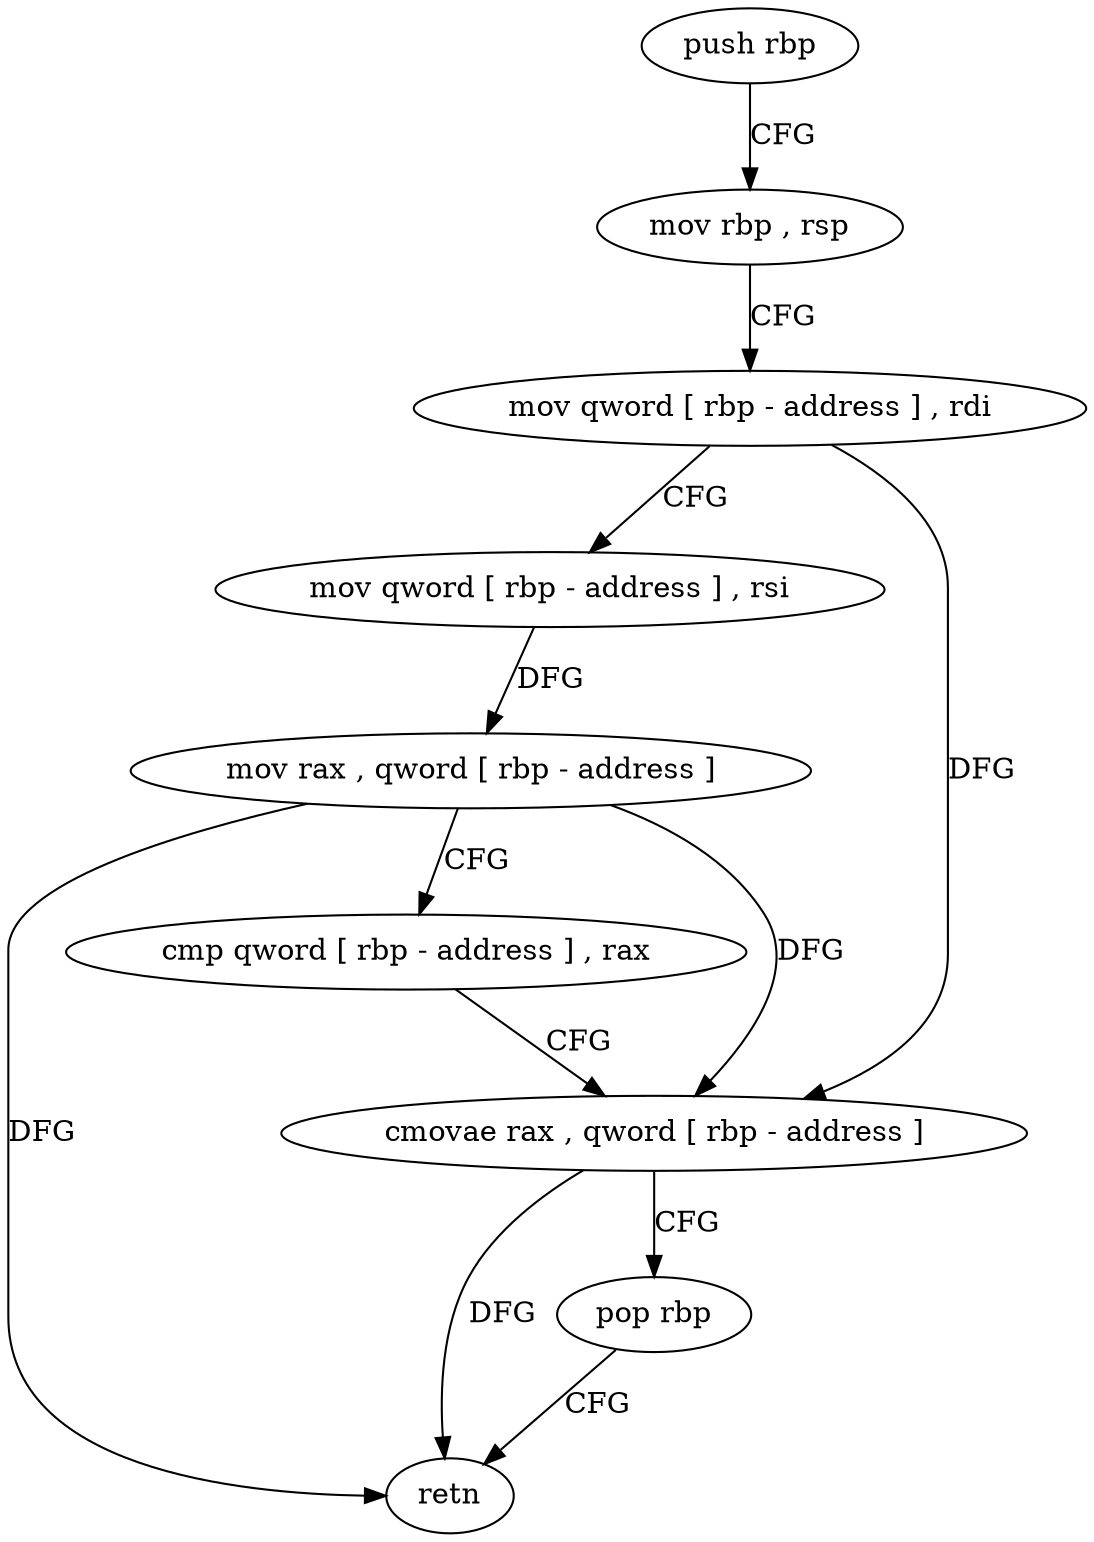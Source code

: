 digraph "func" {
"4347911" [label = "push rbp" ]
"4347912" [label = "mov rbp , rsp" ]
"4347915" [label = "mov qword [ rbp - address ] , rdi" ]
"4347919" [label = "mov qword [ rbp - address ] , rsi" ]
"4347923" [label = "mov rax , qword [ rbp - address ]" ]
"4347927" [label = "cmp qword [ rbp - address ] , rax" ]
"4347931" [label = "cmovae rax , qword [ rbp - address ]" ]
"4347936" [label = "pop rbp" ]
"4347937" [label = "retn" ]
"4347911" -> "4347912" [ label = "CFG" ]
"4347912" -> "4347915" [ label = "CFG" ]
"4347915" -> "4347919" [ label = "CFG" ]
"4347915" -> "4347931" [ label = "DFG" ]
"4347919" -> "4347923" [ label = "DFG" ]
"4347923" -> "4347927" [ label = "CFG" ]
"4347923" -> "4347931" [ label = "DFG" ]
"4347923" -> "4347937" [ label = "DFG" ]
"4347927" -> "4347931" [ label = "CFG" ]
"4347931" -> "4347936" [ label = "CFG" ]
"4347931" -> "4347937" [ label = "DFG" ]
"4347936" -> "4347937" [ label = "CFG" ]
}
